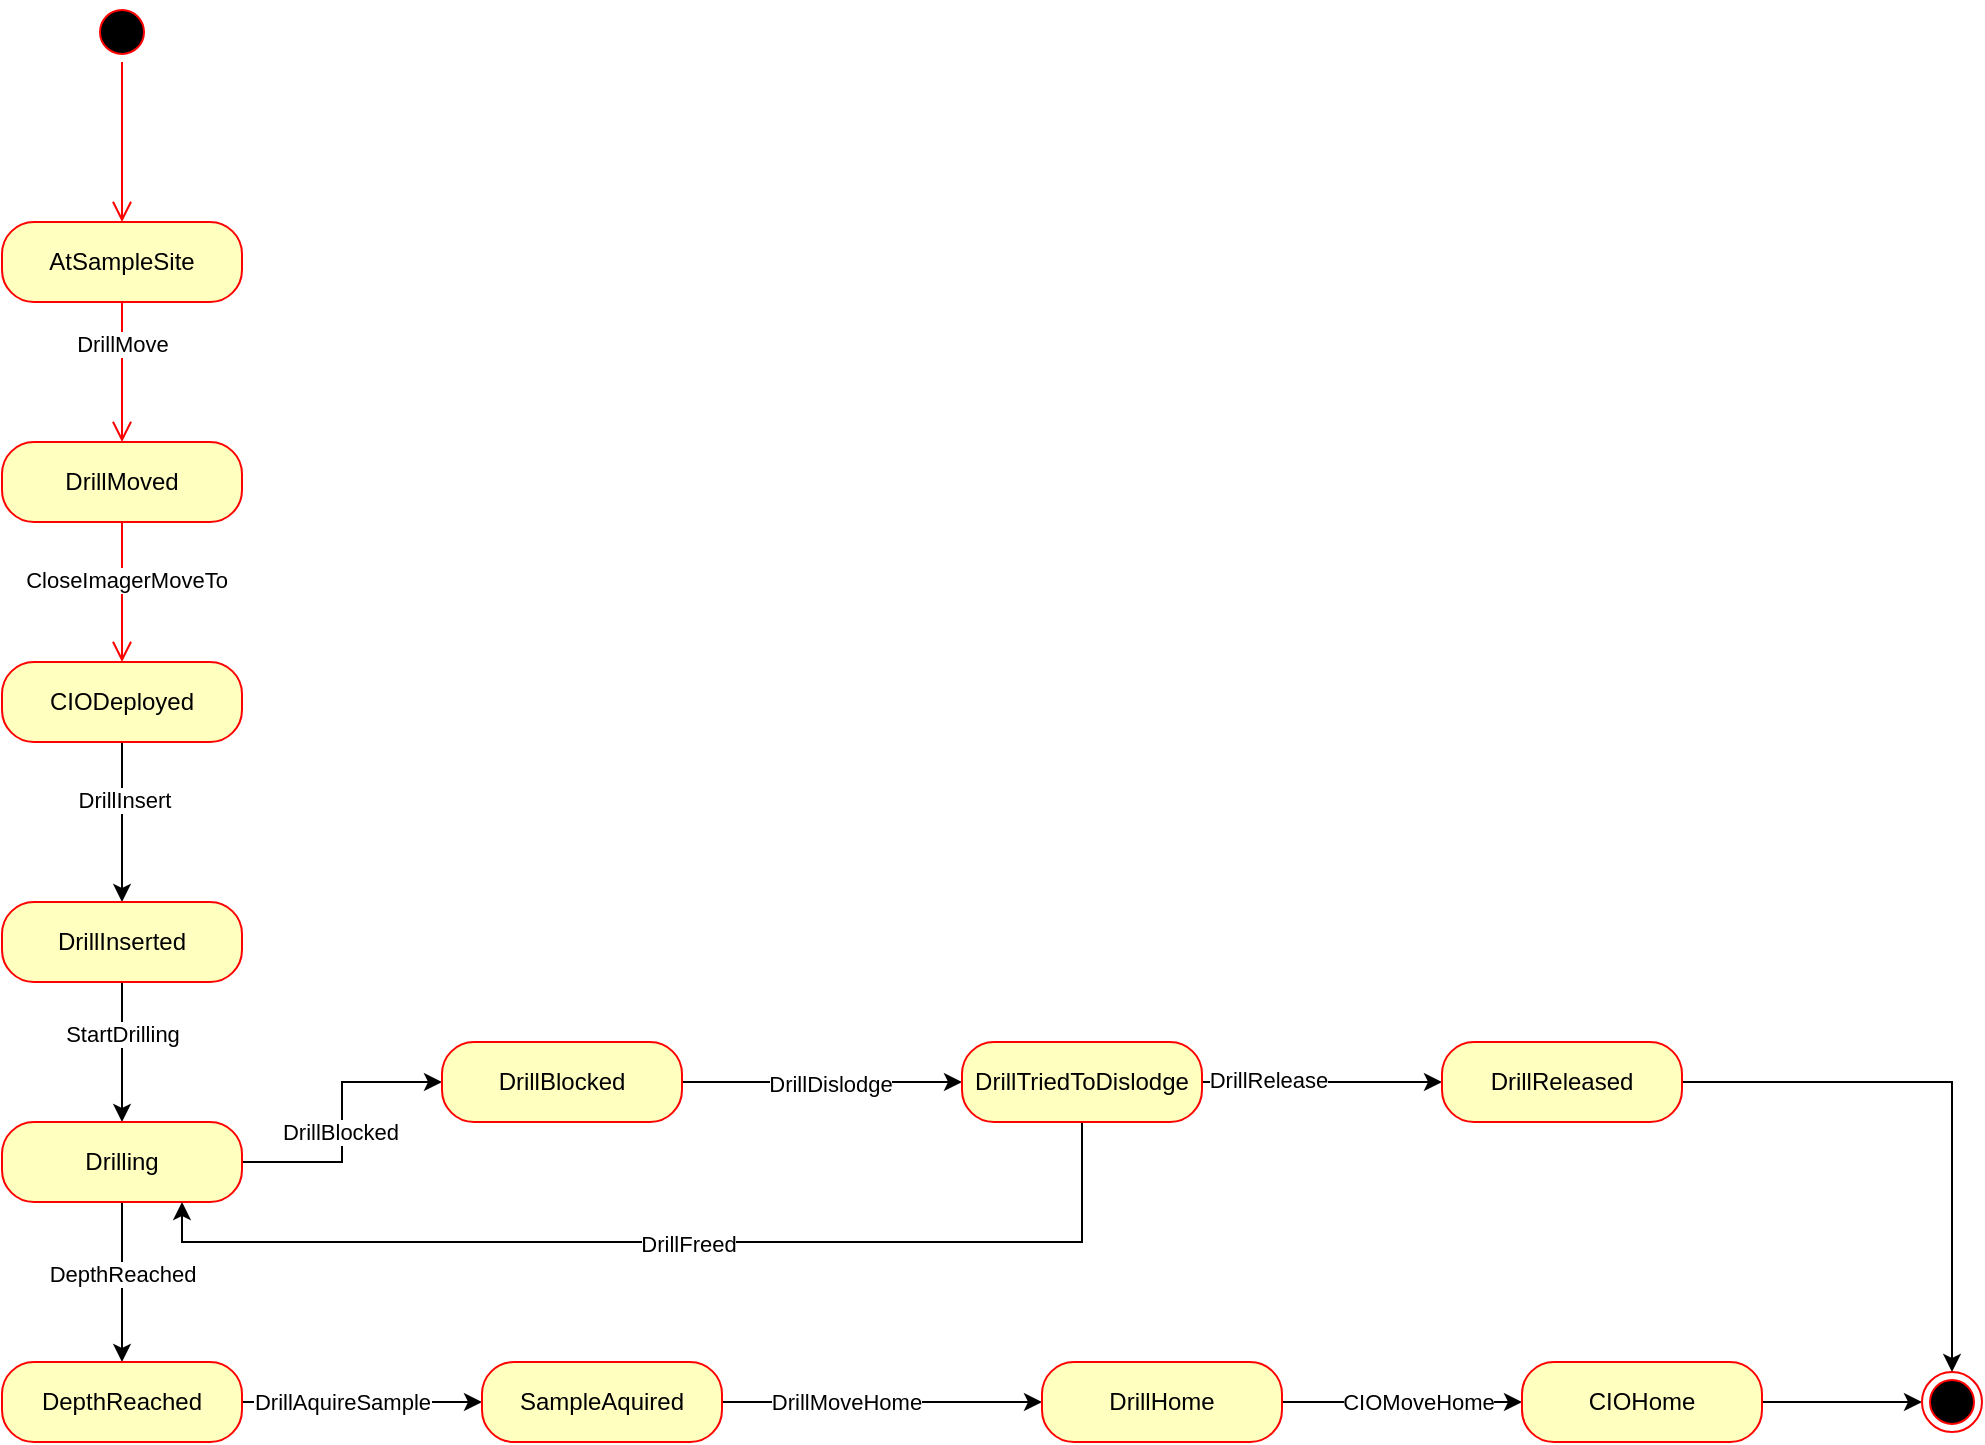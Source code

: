 <mxfile version="24.6.5" type="device">
  <diagram name="Seite-1" id="jw3_GaOTJfvtCfpnT7x4">
    <mxGraphModel dx="1050" dy="530" grid="1" gridSize="10" guides="1" tooltips="1" connect="1" arrows="1" fold="1" page="1" pageScale="1" pageWidth="1500" pageHeight="850" math="0" shadow="0">
      <root>
        <mxCell id="0" />
        <mxCell id="1" parent="0" />
        <mxCell id="pUu-QRWLbOjaWWv5hCwV-1" value="AtSampleSite" style="rounded=1;whiteSpace=wrap;html=1;arcSize=40;fontColor=#000000;fillColor=#ffffc0;strokeColor=#ff0000;" vertex="1" parent="1">
          <mxGeometry x="160" y="130" width="120" height="40" as="geometry" />
        </mxCell>
        <mxCell id="pUu-QRWLbOjaWWv5hCwV-2" value="" style="edgeStyle=orthogonalEdgeStyle;html=1;verticalAlign=bottom;endArrow=open;endSize=8;strokeColor=#ff0000;rounded=0;entryX=0.5;entryY=0;entryDx=0;entryDy=0;" edge="1" source="pUu-QRWLbOjaWWv5hCwV-1" parent="1" target="pUu-QRWLbOjaWWv5hCwV-5">
          <mxGeometry relative="1" as="geometry">
            <mxPoint x="220" y="230" as="targetPoint" />
          </mxGeometry>
        </mxCell>
        <mxCell id="pUu-QRWLbOjaWWv5hCwV-7" value="DrillMove" style="edgeLabel;html=1;align=center;verticalAlign=middle;resizable=0;points=[];" vertex="1" connectable="0" parent="pUu-QRWLbOjaWWv5hCwV-2">
          <mxGeometry x="-0.406" relative="1" as="geometry">
            <mxPoint as="offset" />
          </mxGeometry>
        </mxCell>
        <mxCell id="pUu-QRWLbOjaWWv5hCwV-3" value="" style="ellipse;html=1;shape=startState;fillColor=#000000;strokeColor=#ff0000;" vertex="1" parent="1">
          <mxGeometry x="205" y="20" width="30" height="30" as="geometry" />
        </mxCell>
        <mxCell id="pUu-QRWLbOjaWWv5hCwV-4" value="" style="edgeStyle=orthogonalEdgeStyle;html=1;verticalAlign=bottom;endArrow=open;endSize=8;strokeColor=#ff0000;rounded=0;entryX=0.5;entryY=0;entryDx=0;entryDy=0;" edge="1" source="pUu-QRWLbOjaWWv5hCwV-3" parent="1" target="pUu-QRWLbOjaWWv5hCwV-1">
          <mxGeometry relative="1" as="geometry">
            <mxPoint x="220" y="110" as="targetPoint" />
          </mxGeometry>
        </mxCell>
        <mxCell id="pUu-QRWLbOjaWWv5hCwV-5" value="DrillMoved" style="rounded=1;whiteSpace=wrap;html=1;arcSize=40;fontColor=#000000;fillColor=#ffffc0;strokeColor=#ff0000;" vertex="1" parent="1">
          <mxGeometry x="160" y="240" width="120" height="40" as="geometry" />
        </mxCell>
        <mxCell id="pUu-QRWLbOjaWWv5hCwV-6" value="" style="edgeStyle=orthogonalEdgeStyle;html=1;verticalAlign=bottom;endArrow=open;endSize=8;strokeColor=#ff0000;rounded=0;" edge="1" source="pUu-QRWLbOjaWWv5hCwV-5" parent="1" target="pUu-QRWLbOjaWWv5hCwV-8">
          <mxGeometry relative="1" as="geometry">
            <mxPoint x="220" y="380" as="targetPoint" />
          </mxGeometry>
        </mxCell>
        <mxCell id="pUu-QRWLbOjaWWv5hCwV-9" value="CloseImagerMoveTo" style="edgeLabel;html=1;align=center;verticalAlign=middle;resizable=0;points=[];" vertex="1" connectable="0" parent="pUu-QRWLbOjaWWv5hCwV-6">
          <mxGeometry x="-0.177" y="2" relative="1" as="geometry">
            <mxPoint as="offset" />
          </mxGeometry>
        </mxCell>
        <mxCell id="pUu-QRWLbOjaWWv5hCwV-13" value="" style="edgeStyle=orthogonalEdgeStyle;rounded=0;orthogonalLoop=1;jettySize=auto;html=1;" edge="1" parent="1" source="pUu-QRWLbOjaWWv5hCwV-8" target="pUu-QRWLbOjaWWv5hCwV-12">
          <mxGeometry relative="1" as="geometry" />
        </mxCell>
        <mxCell id="pUu-QRWLbOjaWWv5hCwV-14" value="DrillInsert" style="edgeLabel;html=1;align=center;verticalAlign=middle;resizable=0;points=[];" vertex="1" connectable="0" parent="pUu-QRWLbOjaWWv5hCwV-13">
          <mxGeometry x="-0.28" y="1" relative="1" as="geometry">
            <mxPoint as="offset" />
          </mxGeometry>
        </mxCell>
        <mxCell id="pUu-QRWLbOjaWWv5hCwV-8" value="CIODeployed" style="rounded=1;whiteSpace=wrap;html=1;arcSize=40;fontColor=#000000;fillColor=#ffffc0;strokeColor=#ff0000;" vertex="1" parent="1">
          <mxGeometry x="160" y="350" width="120" height="40" as="geometry" />
        </mxCell>
        <mxCell id="pUu-QRWLbOjaWWv5hCwV-18" value="" style="edgeStyle=orthogonalEdgeStyle;rounded=0;orthogonalLoop=1;jettySize=auto;html=1;" edge="1" parent="1" source="pUu-QRWLbOjaWWv5hCwV-12" target="pUu-QRWLbOjaWWv5hCwV-17">
          <mxGeometry relative="1" as="geometry" />
        </mxCell>
        <mxCell id="pUu-QRWLbOjaWWv5hCwV-19" value="StartDrilling" style="edgeLabel;html=1;align=center;verticalAlign=middle;resizable=0;points=[];" vertex="1" connectable="0" parent="pUu-QRWLbOjaWWv5hCwV-18">
          <mxGeometry x="-0.263" relative="1" as="geometry">
            <mxPoint as="offset" />
          </mxGeometry>
        </mxCell>
        <mxCell id="pUu-QRWLbOjaWWv5hCwV-12" value="DrillInserted" style="rounded=1;whiteSpace=wrap;html=1;arcSize=40;fontColor=#000000;fillColor=#ffffc0;strokeColor=#ff0000;" vertex="1" parent="1">
          <mxGeometry x="160" y="470" width="120" height="40" as="geometry" />
        </mxCell>
        <mxCell id="pUu-QRWLbOjaWWv5hCwV-21" value="" style="edgeStyle=orthogonalEdgeStyle;rounded=0;orthogonalLoop=1;jettySize=auto;html=1;" edge="1" parent="1" source="pUu-QRWLbOjaWWv5hCwV-17" target="pUu-QRWLbOjaWWv5hCwV-20">
          <mxGeometry relative="1" as="geometry" />
        </mxCell>
        <mxCell id="pUu-QRWLbOjaWWv5hCwV-24" value="DrillBlocked" style="edgeLabel;html=1;align=center;verticalAlign=middle;resizable=0;points=[];" vertex="1" connectable="0" parent="pUu-QRWLbOjaWWv5hCwV-21">
          <mxGeometry x="-0.066" y="1" relative="1" as="geometry">
            <mxPoint as="offset" />
          </mxGeometry>
        </mxCell>
        <mxCell id="pUu-QRWLbOjaWWv5hCwV-23" value="" style="edgeStyle=orthogonalEdgeStyle;rounded=0;orthogonalLoop=1;jettySize=auto;html=1;" edge="1" parent="1" source="pUu-QRWLbOjaWWv5hCwV-17" target="pUu-QRWLbOjaWWv5hCwV-22">
          <mxGeometry relative="1" as="geometry" />
        </mxCell>
        <mxCell id="pUu-QRWLbOjaWWv5hCwV-25" value="DepthReached" style="edgeLabel;html=1;align=center;verticalAlign=middle;resizable=0;points=[];" vertex="1" connectable="0" parent="pUu-QRWLbOjaWWv5hCwV-23">
          <mxGeometry x="-0.11" relative="1" as="geometry">
            <mxPoint as="offset" />
          </mxGeometry>
        </mxCell>
        <mxCell id="pUu-QRWLbOjaWWv5hCwV-17" value="Drilling" style="rounded=1;whiteSpace=wrap;html=1;fillColor=#ffffc0;strokeColor=#ff0000;fontColor=#000000;arcSize=40;" vertex="1" parent="1">
          <mxGeometry x="160" y="580" width="120" height="40" as="geometry" />
        </mxCell>
        <mxCell id="pUu-QRWLbOjaWWv5hCwV-38" value="" style="edgeStyle=orthogonalEdgeStyle;rounded=0;orthogonalLoop=1;jettySize=auto;html=1;" edge="1" parent="1" source="pUu-QRWLbOjaWWv5hCwV-20" target="pUu-QRWLbOjaWWv5hCwV-37">
          <mxGeometry relative="1" as="geometry" />
        </mxCell>
        <mxCell id="pUu-QRWLbOjaWWv5hCwV-39" value="DrillDislodge" style="edgeLabel;html=1;align=center;verticalAlign=middle;resizable=0;points=[];" vertex="1" connectable="0" parent="pUu-QRWLbOjaWWv5hCwV-38">
          <mxGeometry x="0.054" y="-1" relative="1" as="geometry">
            <mxPoint as="offset" />
          </mxGeometry>
        </mxCell>
        <mxCell id="pUu-QRWLbOjaWWv5hCwV-20" value="DrillBlocked" style="rounded=1;whiteSpace=wrap;html=1;fillColor=#ffffc0;strokeColor=#ff0000;fontColor=#000000;arcSize=40;" vertex="1" parent="1">
          <mxGeometry x="380" y="540" width="120" height="40" as="geometry" />
        </mxCell>
        <mxCell id="pUu-QRWLbOjaWWv5hCwV-27" value="" style="edgeStyle=orthogonalEdgeStyle;rounded=0;orthogonalLoop=1;jettySize=auto;html=1;" edge="1" parent="1" source="pUu-QRWLbOjaWWv5hCwV-22" target="pUu-QRWLbOjaWWv5hCwV-26">
          <mxGeometry relative="1" as="geometry" />
        </mxCell>
        <mxCell id="pUu-QRWLbOjaWWv5hCwV-28" value="DrillAquireSample" style="edgeLabel;html=1;align=center;verticalAlign=middle;resizable=0;points=[];" vertex="1" connectable="0" parent="pUu-QRWLbOjaWWv5hCwV-27">
          <mxGeometry x="-0.38" relative="1" as="geometry">
            <mxPoint x="13" as="offset" />
          </mxGeometry>
        </mxCell>
        <mxCell id="pUu-QRWLbOjaWWv5hCwV-22" value="DepthReached" style="rounded=1;whiteSpace=wrap;html=1;fillColor=#ffffc0;strokeColor=#ff0000;fontColor=#000000;arcSize=40;" vertex="1" parent="1">
          <mxGeometry x="160" y="700" width="120" height="40" as="geometry" />
        </mxCell>
        <mxCell id="pUu-QRWLbOjaWWv5hCwV-30" value="" style="edgeStyle=orthogonalEdgeStyle;rounded=0;orthogonalLoop=1;jettySize=auto;html=1;" edge="1" parent="1" source="pUu-QRWLbOjaWWv5hCwV-26" target="pUu-QRWLbOjaWWv5hCwV-29">
          <mxGeometry relative="1" as="geometry" />
        </mxCell>
        <mxCell id="pUu-QRWLbOjaWWv5hCwV-31" value="DrillMoveHome" style="edgeLabel;html=1;align=center;verticalAlign=middle;resizable=0;points=[];" vertex="1" connectable="0" parent="pUu-QRWLbOjaWWv5hCwV-30">
          <mxGeometry x="-0.233" relative="1" as="geometry">
            <mxPoint as="offset" />
          </mxGeometry>
        </mxCell>
        <mxCell id="pUu-QRWLbOjaWWv5hCwV-26" value="SampleAquired" style="rounded=1;whiteSpace=wrap;html=1;fillColor=#ffffc0;strokeColor=#ff0000;fontColor=#000000;arcSize=40;" vertex="1" parent="1">
          <mxGeometry x="400" y="700" width="120" height="40" as="geometry" />
        </mxCell>
        <mxCell id="pUu-QRWLbOjaWWv5hCwV-33" value="" style="edgeStyle=orthogonalEdgeStyle;rounded=0;orthogonalLoop=1;jettySize=auto;html=1;" edge="1" parent="1" source="pUu-QRWLbOjaWWv5hCwV-29" target="pUu-QRWLbOjaWWv5hCwV-32">
          <mxGeometry relative="1" as="geometry" />
        </mxCell>
        <mxCell id="pUu-QRWLbOjaWWv5hCwV-34" value="CIOMoveHome" style="edgeLabel;html=1;align=center;verticalAlign=middle;resizable=0;points=[];" vertex="1" connectable="0" parent="pUu-QRWLbOjaWWv5hCwV-33">
          <mxGeometry x="0.13" relative="1" as="geometry">
            <mxPoint as="offset" />
          </mxGeometry>
        </mxCell>
        <mxCell id="pUu-QRWLbOjaWWv5hCwV-29" value="DrillHome" style="rounded=1;whiteSpace=wrap;html=1;fillColor=#ffffc0;strokeColor=#ff0000;fontColor=#000000;arcSize=40;" vertex="1" parent="1">
          <mxGeometry x="680" y="700" width="120" height="40" as="geometry" />
        </mxCell>
        <mxCell id="pUu-QRWLbOjaWWv5hCwV-36" value="" style="edgeStyle=orthogonalEdgeStyle;rounded=0;orthogonalLoop=1;jettySize=auto;html=1;" edge="1" parent="1" source="pUu-QRWLbOjaWWv5hCwV-32" target="pUu-QRWLbOjaWWv5hCwV-35">
          <mxGeometry relative="1" as="geometry" />
        </mxCell>
        <mxCell id="pUu-QRWLbOjaWWv5hCwV-32" value="CIOHome" style="rounded=1;whiteSpace=wrap;html=1;fillColor=#ffffc0;strokeColor=#ff0000;fontColor=#000000;arcSize=40;" vertex="1" parent="1">
          <mxGeometry x="920" y="700" width="120" height="40" as="geometry" />
        </mxCell>
        <mxCell id="pUu-QRWLbOjaWWv5hCwV-35" value="" style="ellipse;html=1;shape=endState;fillColor=#000000;strokeColor=#ff0000;" vertex="1" parent="1">
          <mxGeometry x="1120" y="705" width="30" height="30" as="geometry" />
        </mxCell>
        <mxCell id="pUu-QRWLbOjaWWv5hCwV-40" style="edgeStyle=orthogonalEdgeStyle;rounded=0;orthogonalLoop=1;jettySize=auto;html=1;entryX=0.75;entryY=1;entryDx=0;entryDy=0;" edge="1" parent="1" source="pUu-QRWLbOjaWWv5hCwV-37" target="pUu-QRWLbOjaWWv5hCwV-17">
          <mxGeometry relative="1" as="geometry">
            <Array as="points">
              <mxPoint x="700" y="640" />
              <mxPoint x="250" y="640" />
            </Array>
          </mxGeometry>
        </mxCell>
        <mxCell id="pUu-QRWLbOjaWWv5hCwV-41" value="DrillFreed" style="edgeLabel;html=1;align=center;verticalAlign=middle;resizable=0;points=[];" vertex="1" connectable="0" parent="pUu-QRWLbOjaWWv5hCwV-40">
          <mxGeometry x="-0.029" y="1" relative="1" as="geometry">
            <mxPoint as="offset" />
          </mxGeometry>
        </mxCell>
        <mxCell id="pUu-QRWLbOjaWWv5hCwV-43" value="" style="edgeStyle=orthogonalEdgeStyle;rounded=0;orthogonalLoop=1;jettySize=auto;html=1;" edge="1" parent="1" source="pUu-QRWLbOjaWWv5hCwV-37" target="pUu-QRWLbOjaWWv5hCwV-42">
          <mxGeometry relative="1" as="geometry" />
        </mxCell>
        <mxCell id="pUu-QRWLbOjaWWv5hCwV-44" value="DrillRelease" style="edgeLabel;html=1;align=center;verticalAlign=middle;resizable=0;points=[];" vertex="1" connectable="0" parent="pUu-QRWLbOjaWWv5hCwV-43">
          <mxGeometry x="-0.453" y="1" relative="1" as="geometry">
            <mxPoint as="offset" />
          </mxGeometry>
        </mxCell>
        <mxCell id="pUu-QRWLbOjaWWv5hCwV-37" value="DrillTriedToDislodge" style="rounded=1;whiteSpace=wrap;html=1;fillColor=#ffffc0;strokeColor=#ff0000;fontColor=#000000;arcSize=40;" vertex="1" parent="1">
          <mxGeometry x="640" y="540" width="120" height="40" as="geometry" />
        </mxCell>
        <mxCell id="pUu-QRWLbOjaWWv5hCwV-45" style="edgeStyle=orthogonalEdgeStyle;rounded=0;orthogonalLoop=1;jettySize=auto;html=1;entryX=0.5;entryY=0;entryDx=0;entryDy=0;" edge="1" parent="1" source="pUu-QRWLbOjaWWv5hCwV-42" target="pUu-QRWLbOjaWWv5hCwV-35">
          <mxGeometry relative="1" as="geometry" />
        </mxCell>
        <mxCell id="pUu-QRWLbOjaWWv5hCwV-42" value="DrillReleased" style="rounded=1;whiteSpace=wrap;html=1;fillColor=#ffffc0;strokeColor=#ff0000;fontColor=#000000;arcSize=40;" vertex="1" parent="1">
          <mxGeometry x="880" y="540" width="120" height="40" as="geometry" />
        </mxCell>
      </root>
    </mxGraphModel>
  </diagram>
</mxfile>
